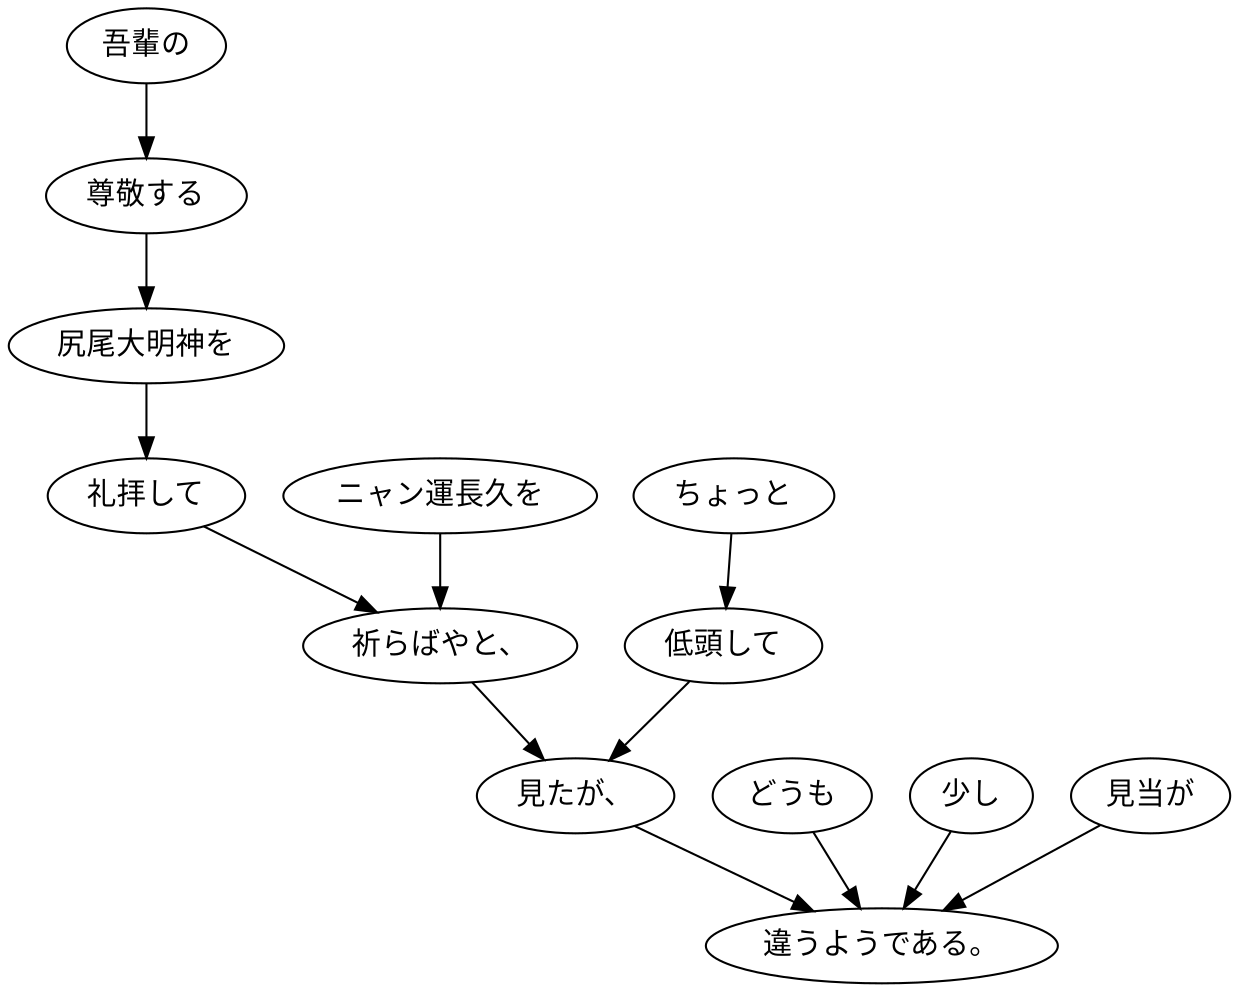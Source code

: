 digraph graph1845 {
	node0 [label="吾輩の"];
	node1 [label="尊敬する"];
	node2 [label="尻尾大明神を"];
	node3 [label="礼拝して"];
	node4 [label="ニャン運長久を"];
	node5 [label="祈らばやと、"];
	node6 [label="ちょっと"];
	node7 [label="低頭して"];
	node8 [label="見たが、"];
	node9 [label="どうも"];
	node10 [label="少し"];
	node11 [label="見当が"];
	node12 [label="違うようである。"];
	node0 -> node1;
	node1 -> node2;
	node2 -> node3;
	node3 -> node5;
	node4 -> node5;
	node5 -> node8;
	node6 -> node7;
	node7 -> node8;
	node8 -> node12;
	node9 -> node12;
	node10 -> node12;
	node11 -> node12;
}
